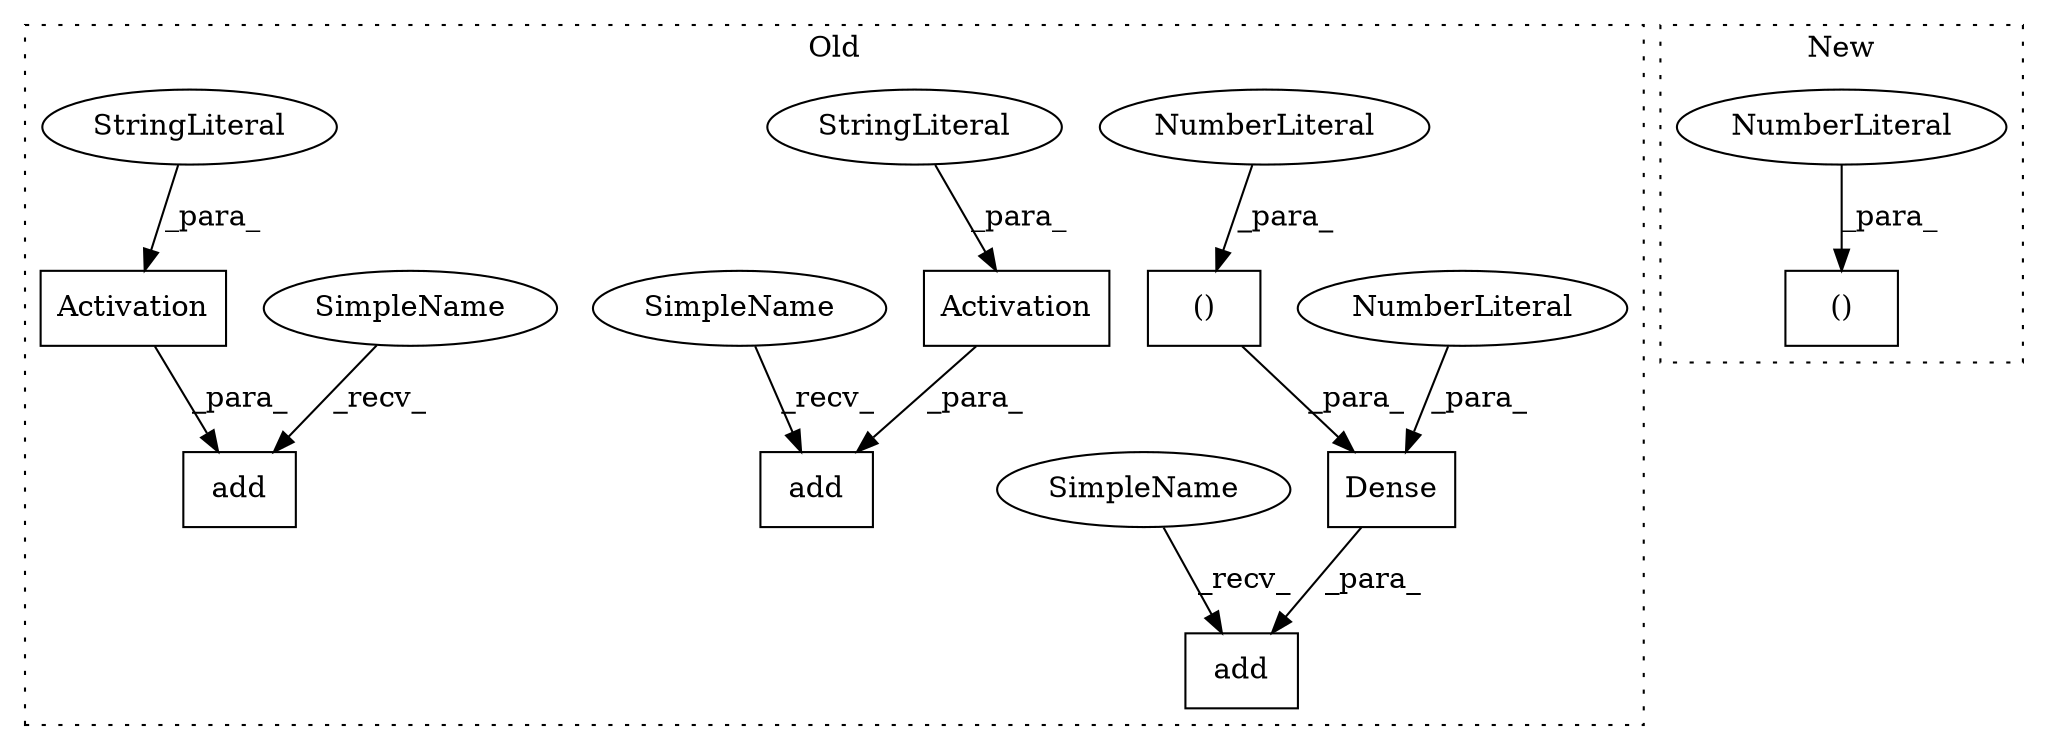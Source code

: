 digraph G {
subgraph cluster0 {
1 [label="add" a="32" s="2640,2687" l="4,1" shape="box"];
3 [label="Dense" a="32" s="2644,2685" l="6,2" shape="box"];
4 [label="add" a="32" s="2700,2722" l="4,1" shape="box"];
5 [label="NumberLiteral" a="34" s="2650" l="2" shape="ellipse"];
6 [label="add" a="32" s="2760,2784" l="4,1" shape="box"];
7 [label="()" a="106" s="2658" l="27" shape="box"];
9 [label="NumberLiteral" a="34" s="2682" l="3" shape="ellipse"];
10 [label="Activation" a="32" s="2764,2783" l="11,1" shape="box"];
11 [label="StringLiteral" a="45" s="2775" l="8" shape="ellipse"];
12 [label="Activation" a="32" s="2704,2721" l="11,1" shape="box"];
13 [label="StringLiteral" a="45" s="2715" l="6" shape="ellipse"];
14 [label="SimpleName" a="42" s="2634" l="5" shape="ellipse"];
15 [label="SimpleName" a="42" s="2754" l="5" shape="ellipse"];
16 [label="SimpleName" a="42" s="2694" l="5" shape="ellipse"];
label = "Old";
style="dotted";
}
subgraph cluster1 {
2 [label="()" a="106" s="2558" l="25" shape="box"];
8 [label="NumberLiteral" a="34" s="2582" l="1" shape="ellipse"];
label = "New";
style="dotted";
}
3 -> 1 [label="_para_"];
5 -> 3 [label="_para_"];
7 -> 3 [label="_para_"];
8 -> 2 [label="_para_"];
9 -> 7 [label="_para_"];
10 -> 6 [label="_para_"];
11 -> 10 [label="_para_"];
12 -> 4 [label="_para_"];
13 -> 12 [label="_para_"];
14 -> 1 [label="_recv_"];
15 -> 6 [label="_recv_"];
16 -> 4 [label="_recv_"];
}